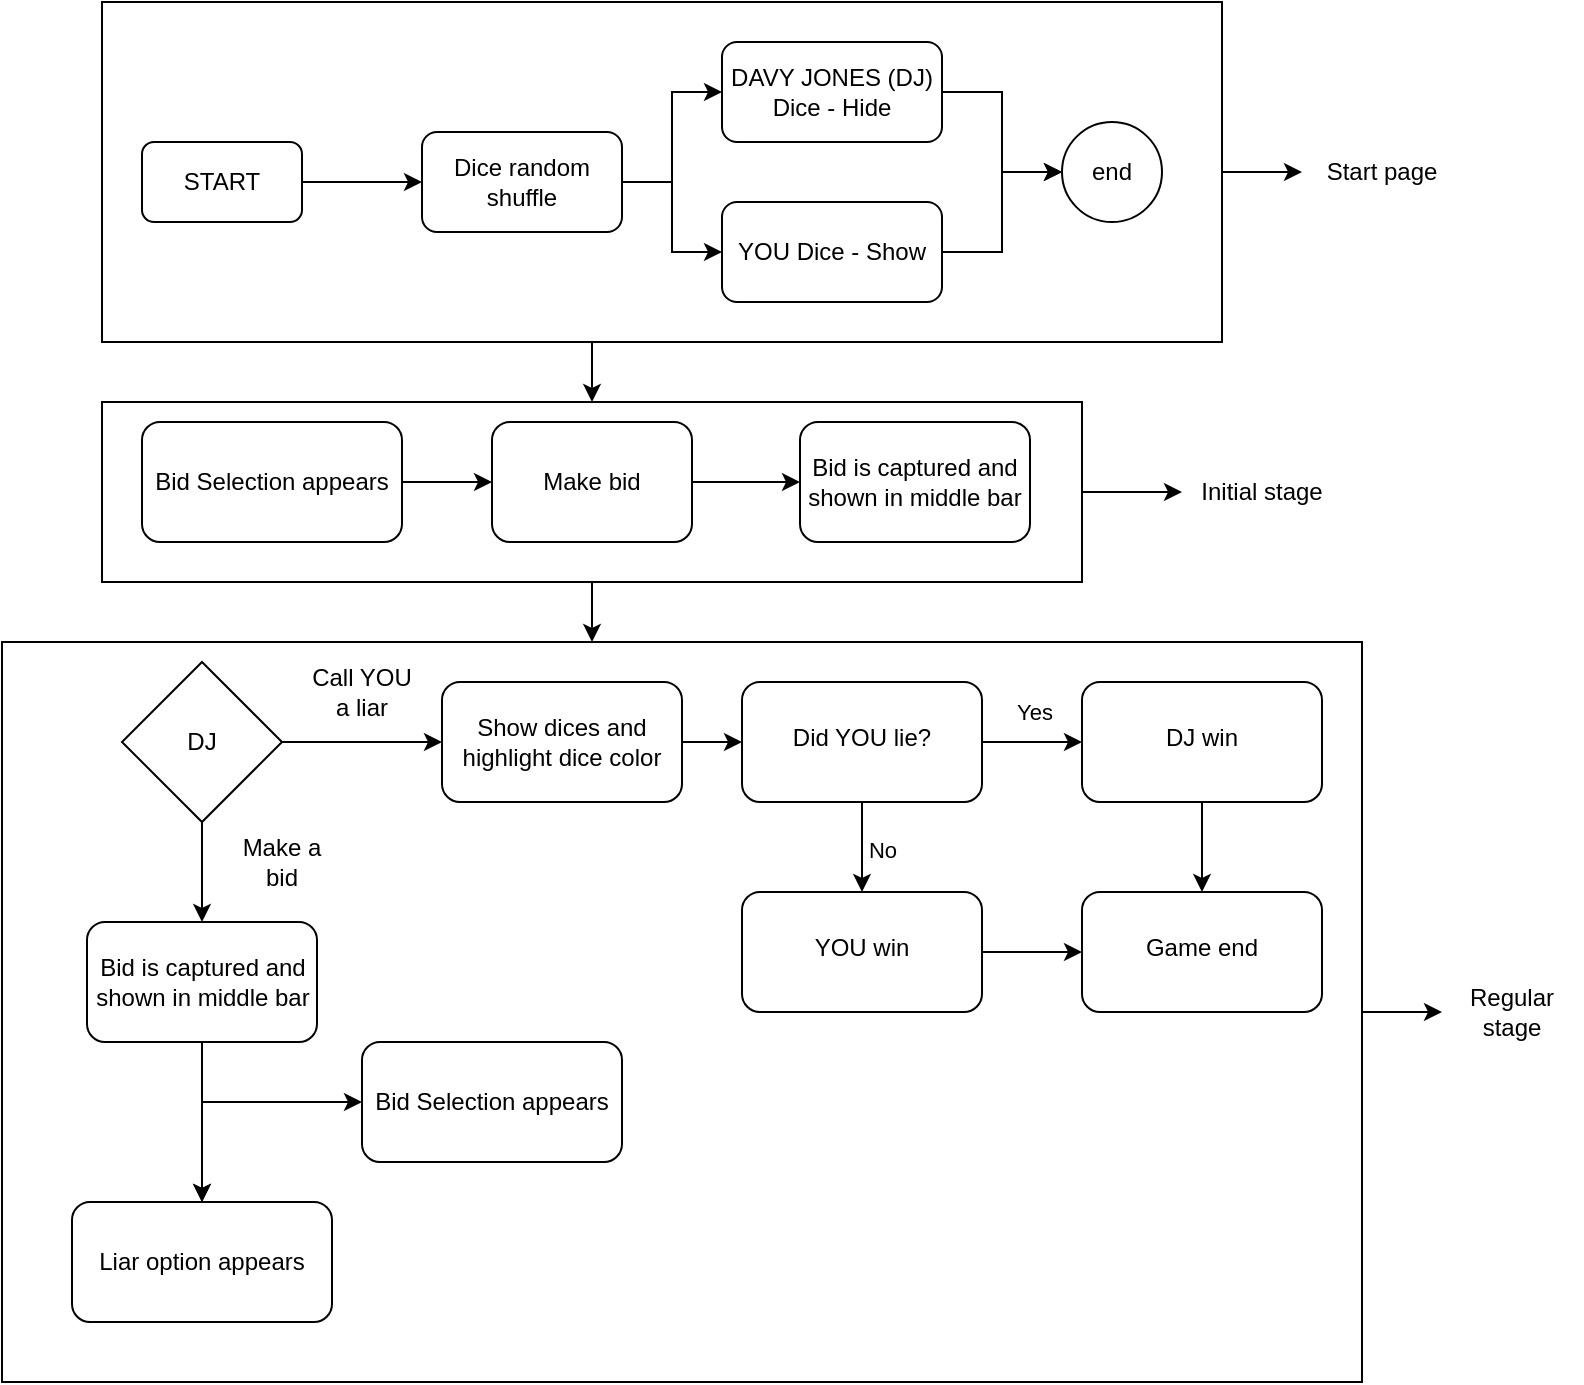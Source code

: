 <mxfile version="20.0.1" type="github">
  <diagram id="C5RBs43oDa-KdzZeNtuy" name="Page-1">
    <mxGraphModel dx="993" dy="665" grid="1" gridSize="10" guides="1" tooltips="1" connect="1" arrows="1" fold="1" page="1" pageScale="1" pageWidth="827" pageHeight="1169" math="0" shadow="0">
      <root>
        <mxCell id="WIyWlLk6GJQsqaUBKTNV-0" />
        <mxCell id="WIyWlLk6GJQsqaUBKTNV-1" parent="WIyWlLk6GJQsqaUBKTNV-0" />
        <mxCell id="WcS3ktXNy1LqLlGRtt7Z-114" value="" style="edgeStyle=orthogonalEdgeStyle;rounded=0;orthogonalLoop=1;jettySize=auto;html=1;" edge="1" parent="WIyWlLk6GJQsqaUBKTNV-1" source="WcS3ktXNy1LqLlGRtt7Z-105" target="WcS3ktXNy1LqLlGRtt7Z-106">
          <mxGeometry relative="1" as="geometry" />
        </mxCell>
        <mxCell id="WcS3ktXNy1LqLlGRtt7Z-105" value="" style="rounded=0;whiteSpace=wrap;html=1;fillColor=none;" vertex="1" parent="WIyWlLk6GJQsqaUBKTNV-1">
          <mxGeometry x="20" y="340" width="680" height="370" as="geometry" />
        </mxCell>
        <mxCell id="WcS3ktXNy1LqLlGRtt7Z-103" value="" style="rounded=0;whiteSpace=wrap;html=1;fillColor=none;" vertex="1" parent="WIyWlLk6GJQsqaUBKTNV-1">
          <mxGeometry x="70" y="220" width="490" height="90" as="geometry" />
        </mxCell>
        <mxCell id="WcS3ktXNy1LqLlGRtt7Z-86" value="" style="edgeStyle=orthogonalEdgeStyle;rounded=0;orthogonalLoop=1;jettySize=auto;html=1;" edge="1" parent="WIyWlLk6GJQsqaUBKTNV-1" source="WIyWlLk6GJQsqaUBKTNV-3" target="WcS3ktXNy1LqLlGRtt7Z-82">
          <mxGeometry relative="1" as="geometry" />
        </mxCell>
        <mxCell id="WIyWlLk6GJQsqaUBKTNV-3" value="Make bid" style="rounded=1;whiteSpace=wrap;html=1;fontSize=12;glass=0;strokeWidth=1;shadow=0;" parent="WIyWlLk6GJQsqaUBKTNV-1" vertex="1">
          <mxGeometry x="265" y="230" width="100" height="60" as="geometry" />
        </mxCell>
        <mxCell id="WcS3ktXNy1LqLlGRtt7Z-69" value="" style="edgeStyle=orthogonalEdgeStyle;rounded=0;orthogonalLoop=1;jettySize=auto;html=1;" edge="1" parent="WIyWlLk6GJQsqaUBKTNV-1" source="WcS3ktXNy1LqLlGRtt7Z-0" target="WcS3ktXNy1LqLlGRtt7Z-68">
          <mxGeometry relative="1" as="geometry" />
        </mxCell>
        <mxCell id="WcS3ktXNy1LqLlGRtt7Z-0" value="START" style="rounded=1;whiteSpace=wrap;html=1;fontSize=12;glass=0;strokeWidth=1;shadow=0;" vertex="1" parent="WIyWlLk6GJQsqaUBKTNV-1">
          <mxGeometry x="90" y="90" width="80" height="40" as="geometry" />
        </mxCell>
        <mxCell id="WcS3ktXNy1LqLlGRtt7Z-13" value="" style="edgeStyle=orthogonalEdgeStyle;rounded=0;orthogonalLoop=1;jettySize=auto;html=1;" edge="1" parent="WIyWlLk6GJQsqaUBKTNV-1" source="WcS3ktXNy1LqLlGRtt7Z-7" target="WcS3ktXNy1LqLlGRtt7Z-12">
          <mxGeometry relative="1" as="geometry" />
        </mxCell>
        <mxCell id="WcS3ktXNy1LqLlGRtt7Z-14" value="Yes" style="edgeLabel;html=1;align=center;verticalAlign=middle;resizable=0;points=[];" vertex="1" connectable="0" parent="WcS3ktXNy1LqLlGRtt7Z-13">
          <mxGeometry x="-0.028" y="2" relative="1" as="geometry">
            <mxPoint x="1" y="-13" as="offset" />
          </mxGeometry>
        </mxCell>
        <mxCell id="WcS3ktXNy1LqLlGRtt7Z-19" value="" style="edgeStyle=orthogonalEdgeStyle;rounded=0;orthogonalLoop=1;jettySize=auto;html=1;" edge="1" parent="WIyWlLk6GJQsqaUBKTNV-1" source="WcS3ktXNy1LqLlGRtt7Z-7" target="WcS3ktXNy1LqLlGRtt7Z-18">
          <mxGeometry relative="1" as="geometry" />
        </mxCell>
        <mxCell id="WcS3ktXNy1LqLlGRtt7Z-20" value="No" style="edgeLabel;html=1;align=center;verticalAlign=middle;resizable=0;points=[];" vertex="1" connectable="0" parent="WcS3ktXNy1LqLlGRtt7Z-19">
          <mxGeometry x="-0.341" y="3" relative="1" as="geometry">
            <mxPoint x="7" y="9" as="offset" />
          </mxGeometry>
        </mxCell>
        <mxCell id="WcS3ktXNy1LqLlGRtt7Z-7" value="Did YOU lie?" style="rounded=1;whiteSpace=wrap;html=1;shadow=0;strokeWidth=1;spacing=6;spacingTop=-4;" vertex="1" parent="WIyWlLk6GJQsqaUBKTNV-1">
          <mxGeometry x="390" y="360" width="120" height="60" as="geometry" />
        </mxCell>
        <mxCell id="WcS3ktXNy1LqLlGRtt7Z-17" value="" style="edgeStyle=orthogonalEdgeStyle;rounded=0;orthogonalLoop=1;jettySize=auto;html=1;" edge="1" parent="WIyWlLk6GJQsqaUBKTNV-1" source="WcS3ktXNy1LqLlGRtt7Z-12" target="WcS3ktXNy1LqLlGRtt7Z-16">
          <mxGeometry relative="1" as="geometry" />
        </mxCell>
        <mxCell id="WcS3ktXNy1LqLlGRtt7Z-12" value="DJ win" style="rounded=1;whiteSpace=wrap;html=1;shadow=0;strokeWidth=1;spacing=6;spacingTop=-4;" vertex="1" parent="WIyWlLk6GJQsqaUBKTNV-1">
          <mxGeometry x="560" y="360" width="120" height="60" as="geometry" />
        </mxCell>
        <mxCell id="WcS3ktXNy1LqLlGRtt7Z-16" value="Game end" style="rounded=1;whiteSpace=wrap;html=1;shadow=0;strokeWidth=1;spacing=6;spacingTop=-4;" vertex="1" parent="WIyWlLk6GJQsqaUBKTNV-1">
          <mxGeometry x="560" y="465" width="120" height="60" as="geometry" />
        </mxCell>
        <mxCell id="WcS3ktXNy1LqLlGRtt7Z-21" value="" style="edgeStyle=orthogonalEdgeStyle;rounded=0;orthogonalLoop=1;jettySize=auto;html=1;" edge="1" parent="WIyWlLk6GJQsqaUBKTNV-1" source="WcS3ktXNy1LqLlGRtt7Z-18" target="WcS3ktXNy1LqLlGRtt7Z-16">
          <mxGeometry relative="1" as="geometry" />
        </mxCell>
        <mxCell id="WcS3ktXNy1LqLlGRtt7Z-18" value="YOU win" style="rounded=1;whiteSpace=wrap;html=1;shadow=0;strokeWidth=1;spacing=6;spacingTop=-4;" vertex="1" parent="WIyWlLk6GJQsqaUBKTNV-1">
          <mxGeometry x="390" y="465" width="120" height="60" as="geometry" />
        </mxCell>
        <mxCell id="WcS3ktXNy1LqLlGRtt7Z-31" value="Call YOU a liar" style="text;html=1;strokeColor=none;fillColor=none;align=center;verticalAlign=middle;whiteSpace=wrap;rounded=0;" vertex="1" parent="WIyWlLk6GJQsqaUBKTNV-1">
          <mxGeometry x="170" y="350" width="60" height="30" as="geometry" />
        </mxCell>
        <mxCell id="WcS3ktXNy1LqLlGRtt7Z-64" value="" style="edgeStyle=orthogonalEdgeStyle;rounded=0;orthogonalLoop=1;jettySize=auto;html=1;" edge="1" parent="WIyWlLk6GJQsqaUBKTNV-1" source="WcS3ktXNy1LqLlGRtt7Z-62" target="WcS3ktXNy1LqLlGRtt7Z-7">
          <mxGeometry relative="1" as="geometry" />
        </mxCell>
        <mxCell id="WcS3ktXNy1LqLlGRtt7Z-62" value="Show dices and highlight dice color" style="rounded=1;whiteSpace=wrap;html=1;" vertex="1" parent="WIyWlLk6GJQsqaUBKTNV-1">
          <mxGeometry x="240" y="360" width="120" height="60" as="geometry" />
        </mxCell>
        <mxCell id="WcS3ktXNy1LqLlGRtt7Z-72" value="" style="edgeStyle=orthogonalEdgeStyle;rounded=0;orthogonalLoop=1;jettySize=auto;html=1;" edge="1" parent="WIyWlLk6GJQsqaUBKTNV-1" source="WcS3ktXNy1LqLlGRtt7Z-68" target="WcS3ktXNy1LqLlGRtt7Z-71">
          <mxGeometry relative="1" as="geometry" />
        </mxCell>
        <mxCell id="WcS3ktXNy1LqLlGRtt7Z-73" style="edgeStyle=orthogonalEdgeStyle;rounded=0;orthogonalLoop=1;jettySize=auto;html=1;entryX=0;entryY=0.5;entryDx=0;entryDy=0;" edge="1" parent="WIyWlLk6GJQsqaUBKTNV-1" source="WcS3ktXNy1LqLlGRtt7Z-68" target="WcS3ktXNy1LqLlGRtt7Z-70">
          <mxGeometry relative="1" as="geometry" />
        </mxCell>
        <mxCell id="WcS3ktXNy1LqLlGRtt7Z-68" value="Dice random shuffle" style="rounded=1;whiteSpace=wrap;html=1;" vertex="1" parent="WIyWlLk6GJQsqaUBKTNV-1">
          <mxGeometry x="230" y="85" width="100" height="50" as="geometry" />
        </mxCell>
        <mxCell id="WcS3ktXNy1LqLlGRtt7Z-78" value="" style="edgeStyle=orthogonalEdgeStyle;rounded=0;orthogonalLoop=1;jettySize=auto;html=1;" edge="1" parent="WIyWlLk6GJQsqaUBKTNV-1" source="WcS3ktXNy1LqLlGRtt7Z-70" target="WcS3ktXNy1LqLlGRtt7Z-77">
          <mxGeometry relative="1" as="geometry" />
        </mxCell>
        <mxCell id="WcS3ktXNy1LqLlGRtt7Z-70" value="&lt;span style=&quot;&quot;&gt;DAVY JONES (DJ) Dice - Hide&lt;/span&gt;" style="rounded=1;whiteSpace=wrap;html=1;" vertex="1" parent="WIyWlLk6GJQsqaUBKTNV-1">
          <mxGeometry x="380" y="40" width="110" height="50" as="geometry" />
        </mxCell>
        <mxCell id="WcS3ktXNy1LqLlGRtt7Z-79" value="" style="edgeStyle=orthogonalEdgeStyle;rounded=0;orthogonalLoop=1;jettySize=auto;html=1;" edge="1" parent="WIyWlLk6GJQsqaUBKTNV-1" source="WcS3ktXNy1LqLlGRtt7Z-71" target="WcS3ktXNy1LqLlGRtt7Z-77">
          <mxGeometry relative="1" as="geometry" />
        </mxCell>
        <mxCell id="WcS3ktXNy1LqLlGRtt7Z-71" value="&lt;span style=&quot;&quot;&gt;YOU Dice - Show&lt;/span&gt;" style="rounded=1;whiteSpace=wrap;html=1;" vertex="1" parent="WIyWlLk6GJQsqaUBKTNV-1">
          <mxGeometry x="380" y="120" width="110" height="50" as="geometry" />
        </mxCell>
        <mxCell id="WcS3ktXNy1LqLlGRtt7Z-77" value="end" style="ellipse;whiteSpace=wrap;html=1;aspect=fixed;" vertex="1" parent="WIyWlLk6GJQsqaUBKTNV-1">
          <mxGeometry x="550" y="80" width="50" height="50" as="geometry" />
        </mxCell>
        <mxCell id="WcS3ktXNy1LqLlGRtt7Z-81" value="" style="edgeStyle=orthogonalEdgeStyle;rounded=0;orthogonalLoop=1;jettySize=auto;html=1;" edge="1" parent="WIyWlLk6GJQsqaUBKTNV-1" source="WcS3ktXNy1LqLlGRtt7Z-80" target="WIyWlLk6GJQsqaUBKTNV-3">
          <mxGeometry relative="1" as="geometry" />
        </mxCell>
        <mxCell id="WcS3ktXNy1LqLlGRtt7Z-80" value="Bid Selection appears" style="rounded=1;whiteSpace=wrap;html=1;" vertex="1" parent="WIyWlLk6GJQsqaUBKTNV-1">
          <mxGeometry x="90" y="230" width="130" height="60" as="geometry" />
        </mxCell>
        <mxCell id="WcS3ktXNy1LqLlGRtt7Z-82" value="Bid is captured and shown in middle bar" style="rounded=1;whiteSpace=wrap;html=1;" vertex="1" parent="WIyWlLk6GJQsqaUBKTNV-1">
          <mxGeometry x="419" y="230" width="115" height="60" as="geometry" />
        </mxCell>
        <mxCell id="WcS3ktXNy1LqLlGRtt7Z-92" value="Make a bid" style="text;html=1;strokeColor=none;fillColor=none;align=center;verticalAlign=middle;whiteSpace=wrap;rounded=0;" vertex="1" parent="WIyWlLk6GJQsqaUBKTNV-1">
          <mxGeometry x="130" y="435" width="60" height="30" as="geometry" />
        </mxCell>
        <mxCell id="WcS3ktXNy1LqLlGRtt7Z-98" value="" style="edgeStyle=orthogonalEdgeStyle;rounded=0;orthogonalLoop=1;jettySize=auto;html=1;" edge="1" parent="WIyWlLk6GJQsqaUBKTNV-1" source="WcS3ktXNy1LqLlGRtt7Z-93" target="WcS3ktXNy1LqLlGRtt7Z-97">
          <mxGeometry relative="1" as="geometry" />
        </mxCell>
        <mxCell id="WcS3ktXNy1LqLlGRtt7Z-99" value="" style="edgeStyle=orthogonalEdgeStyle;rounded=0;orthogonalLoop=1;jettySize=auto;html=1;" edge="1" parent="WIyWlLk6GJQsqaUBKTNV-1" source="WcS3ktXNy1LqLlGRtt7Z-93" target="WcS3ktXNy1LqLlGRtt7Z-97">
          <mxGeometry relative="1" as="geometry" />
        </mxCell>
        <mxCell id="WcS3ktXNy1LqLlGRtt7Z-93" value="Bid is captured and shown in middle bar" style="rounded=1;whiteSpace=wrap;html=1;" vertex="1" parent="WIyWlLk6GJQsqaUBKTNV-1">
          <mxGeometry x="62.5" y="480" width="115" height="60" as="geometry" />
        </mxCell>
        <mxCell id="WcS3ktXNy1LqLlGRtt7Z-96" value="Bid Selection appears" style="rounded=1;whiteSpace=wrap;html=1;" vertex="1" parent="WIyWlLk6GJQsqaUBKTNV-1">
          <mxGeometry x="200" y="540" width="130" height="60" as="geometry" />
        </mxCell>
        <mxCell id="WcS3ktXNy1LqLlGRtt7Z-97" value="Liar option appears" style="rounded=1;whiteSpace=wrap;html=1;" vertex="1" parent="WIyWlLk6GJQsqaUBKTNV-1">
          <mxGeometry x="55" y="620" width="130" height="60" as="geometry" />
        </mxCell>
        <mxCell id="WcS3ktXNy1LqLlGRtt7Z-100" value="" style="edgeStyle=orthogonalEdgeStyle;rounded=0;orthogonalLoop=1;jettySize=auto;html=1;exitX=0.5;exitY=1;exitDx=0;exitDy=0;" edge="1" parent="WIyWlLk6GJQsqaUBKTNV-1" source="WcS3ktXNy1LqLlGRtt7Z-93" target="WcS3ktXNy1LqLlGRtt7Z-96">
          <mxGeometry relative="1" as="geometry">
            <mxPoint x="177.5" y="545" as="sourcePoint" />
            <mxPoint x="125" y="615" as="targetPoint" />
          </mxGeometry>
        </mxCell>
        <mxCell id="WcS3ktXNy1LqLlGRtt7Z-107" value="" style="edgeStyle=orthogonalEdgeStyle;rounded=0;orthogonalLoop=1;jettySize=auto;html=1;" edge="1" parent="WIyWlLk6GJQsqaUBKTNV-1" source="WcS3ktXNy1LqLlGRtt7Z-101" target="WcS3ktXNy1LqLlGRtt7Z-102">
          <mxGeometry relative="1" as="geometry" />
        </mxCell>
        <mxCell id="WcS3ktXNy1LqLlGRtt7Z-110" value="" style="edgeStyle=orthogonalEdgeStyle;rounded=0;orthogonalLoop=1;jettySize=auto;html=1;" edge="1" parent="WIyWlLk6GJQsqaUBKTNV-1" source="WcS3ktXNy1LqLlGRtt7Z-101" target="WcS3ktXNy1LqLlGRtt7Z-103">
          <mxGeometry relative="1" as="geometry">
            <Array as="points">
              <mxPoint x="315" y="200" />
              <mxPoint x="315" y="200" />
            </Array>
          </mxGeometry>
        </mxCell>
        <mxCell id="WcS3ktXNy1LqLlGRtt7Z-101" value="" style="rounded=0;whiteSpace=wrap;html=1;fillColor=none;" vertex="1" parent="WIyWlLk6GJQsqaUBKTNV-1">
          <mxGeometry x="70" y="20" width="560" height="170" as="geometry" />
        </mxCell>
        <mxCell id="WcS3ktXNy1LqLlGRtt7Z-102" value="Start page" style="text;html=1;strokeColor=none;fillColor=none;align=center;verticalAlign=middle;whiteSpace=wrap;rounded=0;" vertex="1" parent="WIyWlLk6GJQsqaUBKTNV-1">
          <mxGeometry x="670" y="90" width="80" height="30" as="geometry" />
        </mxCell>
        <mxCell id="WcS3ktXNy1LqLlGRtt7Z-108" value="" style="edgeStyle=orthogonalEdgeStyle;rounded=0;orthogonalLoop=1;jettySize=auto;html=1;" edge="1" parent="WIyWlLk6GJQsqaUBKTNV-1" source="WcS3ktXNy1LqLlGRtt7Z-103" target="WcS3ktXNy1LqLlGRtt7Z-104">
          <mxGeometry relative="1" as="geometry" />
        </mxCell>
        <mxCell id="WcS3ktXNy1LqLlGRtt7Z-111" value="" style="edgeStyle=orthogonalEdgeStyle;rounded=0;orthogonalLoop=1;jettySize=auto;html=1;" edge="1" parent="WIyWlLk6GJQsqaUBKTNV-1" source="WcS3ktXNy1LqLlGRtt7Z-103" target="WcS3ktXNy1LqLlGRtt7Z-105">
          <mxGeometry relative="1" as="geometry">
            <Array as="points">
              <mxPoint x="315" y="340" />
              <mxPoint x="315" y="340" />
            </Array>
          </mxGeometry>
        </mxCell>
        <mxCell id="WcS3ktXNy1LqLlGRtt7Z-104" value="Initial stage" style="text;html=1;strokeColor=none;fillColor=none;align=center;verticalAlign=middle;whiteSpace=wrap;rounded=0;" vertex="1" parent="WIyWlLk6GJQsqaUBKTNV-1">
          <mxGeometry x="610" y="250" width="80" height="30" as="geometry" />
        </mxCell>
        <mxCell id="WcS3ktXNy1LqLlGRtt7Z-106" value="Regular stage" style="text;html=1;strokeColor=none;fillColor=none;align=center;verticalAlign=middle;whiteSpace=wrap;rounded=0;" vertex="1" parent="WIyWlLk6GJQsqaUBKTNV-1">
          <mxGeometry x="740" y="510" width="70" height="30" as="geometry" />
        </mxCell>
        <mxCell id="WcS3ktXNy1LqLlGRtt7Z-116" value="" style="edgeStyle=orthogonalEdgeStyle;rounded=0;orthogonalLoop=1;jettySize=auto;html=1;" edge="1" parent="WIyWlLk6GJQsqaUBKTNV-1" source="WcS3ktXNy1LqLlGRtt7Z-115" target="WcS3ktXNy1LqLlGRtt7Z-93">
          <mxGeometry relative="1" as="geometry" />
        </mxCell>
        <mxCell id="WcS3ktXNy1LqLlGRtt7Z-117" value="" style="edgeStyle=orthogonalEdgeStyle;rounded=0;orthogonalLoop=1;jettySize=auto;html=1;" edge="1" parent="WIyWlLk6GJQsqaUBKTNV-1" source="WcS3ktXNy1LqLlGRtt7Z-115" target="WcS3ktXNy1LqLlGRtt7Z-62">
          <mxGeometry relative="1" as="geometry" />
        </mxCell>
        <mxCell id="WcS3ktXNy1LqLlGRtt7Z-115" value="DJ" style="rhombus;whiteSpace=wrap;html=1;fillColor=default;" vertex="1" parent="WIyWlLk6GJQsqaUBKTNV-1">
          <mxGeometry x="80" y="350" width="80" height="80" as="geometry" />
        </mxCell>
      </root>
    </mxGraphModel>
  </diagram>
</mxfile>
